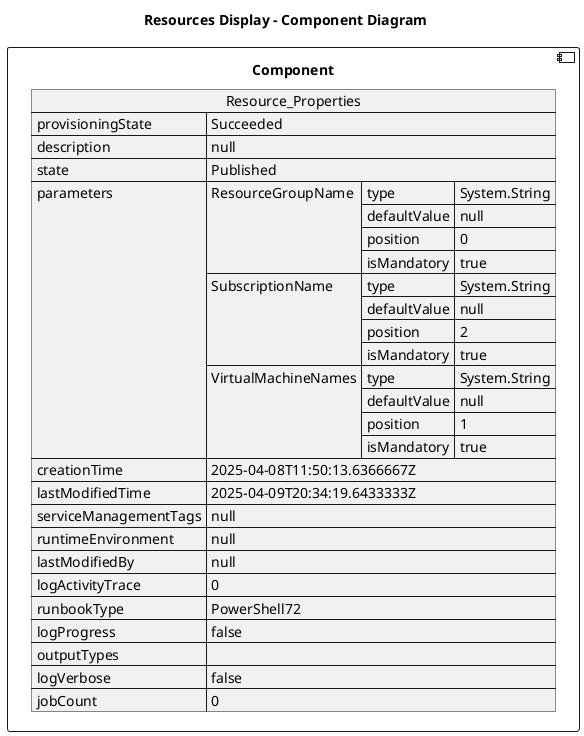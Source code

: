 @startuml

title Resources Display - Component Diagram

component Component {

json  Resource_Properties {
  "provisioningState": "Succeeded",
  "description": null,
  "state": "Published",
  "parameters": {
    "ResourceGroupName": {
      "type": "System.String",
      "defaultValue": null,
      "position": 0,
      "isMandatory": true
    },
    "SubscriptionName": {
      "type": "System.String",
      "defaultValue": null,
      "position": 2,
      "isMandatory": true
    },
    "VirtualMachineNames": {
      "type": "System.String",
      "defaultValue": null,
      "position": 1,
      "isMandatory": true
    }
  },
  "creationTime": "2025-04-08T11:50:13.6366667Z",
  "lastModifiedTime": "2025-04-09T20:34:19.6433333Z",
  "serviceManagementTags": null,
  "runtimeEnvironment": null,
  "lastModifiedBy": null,
  "logActivityTrace": 0,
  "runbookType": "PowerShell72",
  "logProgress": false,
  "outputTypes": [],
  "logVerbose": false,
  "jobCount": 0
}
}
@enduml
